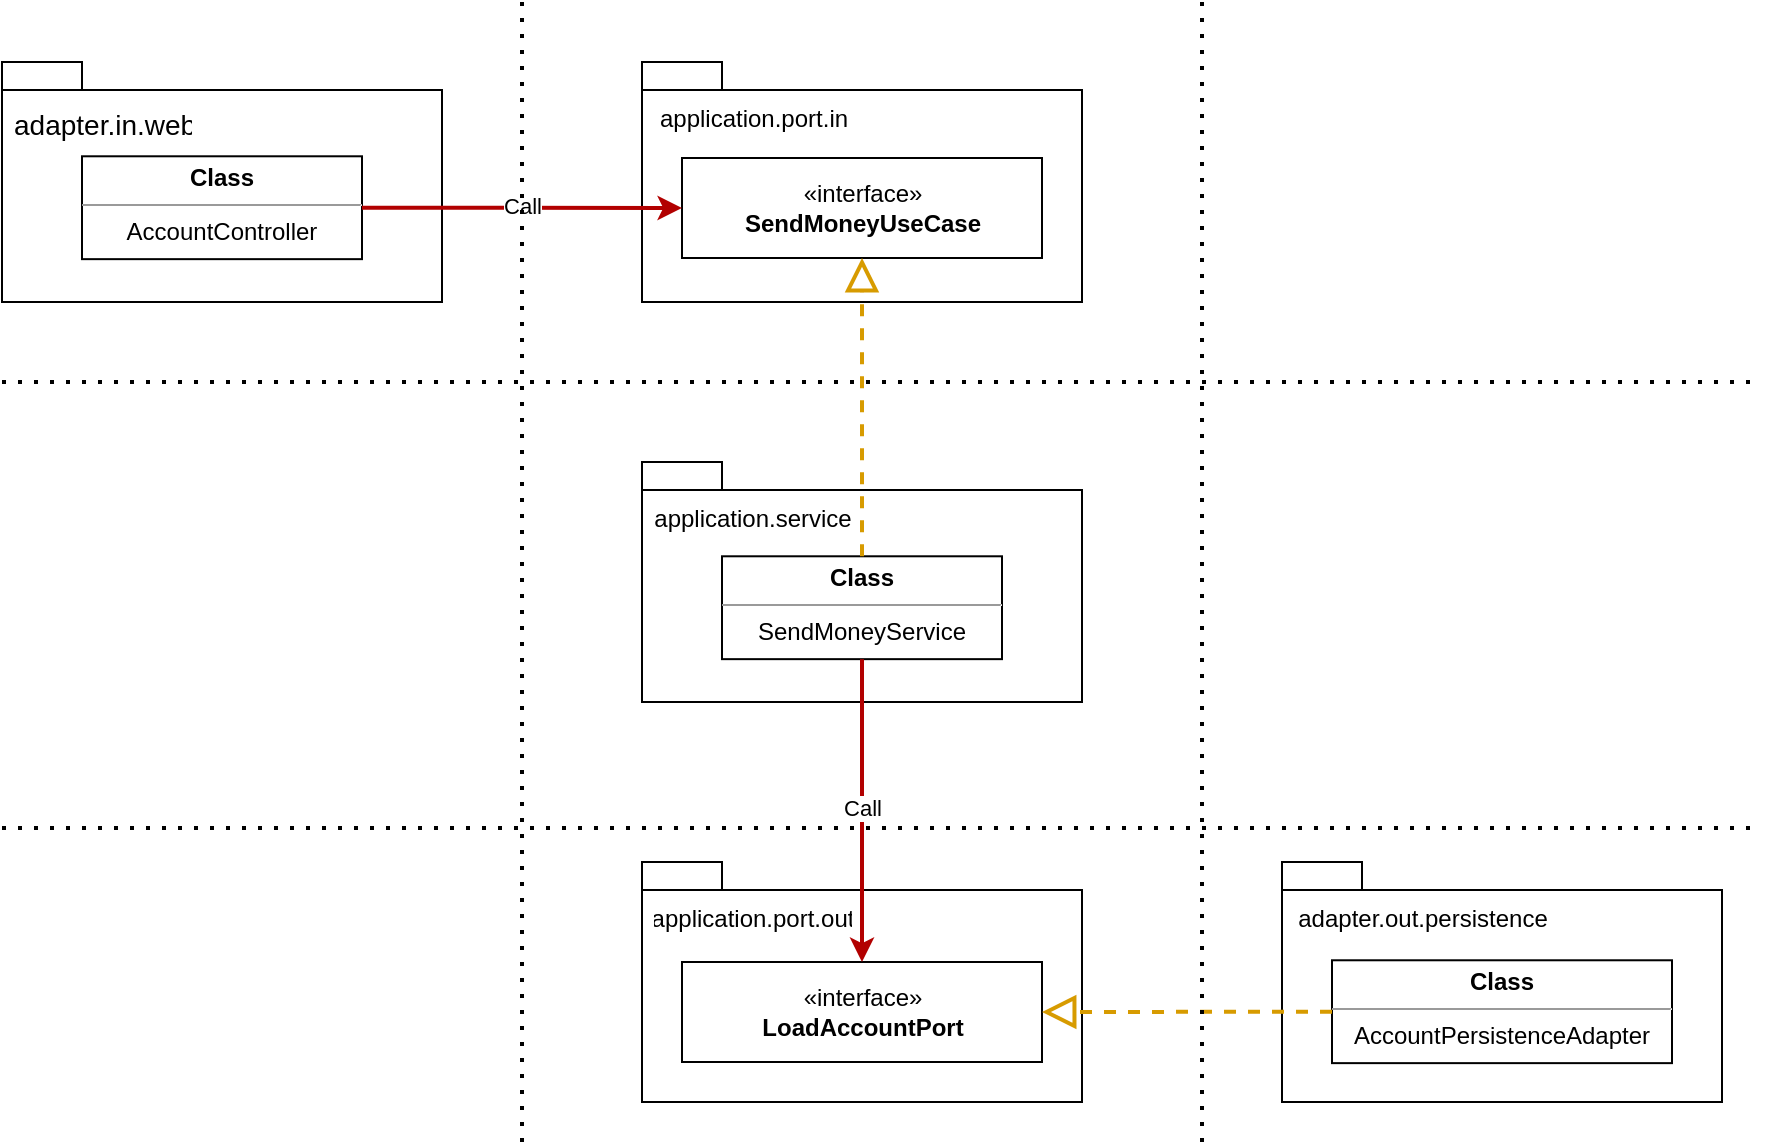 <mxfile version="14.6.13" type="device"><diagram id="6GEf30ZUJlvTG3hTVNuq" name="Page-1"><mxGraphModel dx="1342" dy="823" grid="1" gridSize="10" guides="1" tooltips="1" connect="1" arrows="1" fold="1" page="1" pageScale="1" pageWidth="1100" pageHeight="850" math="0" shadow="0"><root><mxCell id="0"/><mxCell id="1" parent="0"/><mxCell id="l_tDdWZ1iGcBqZvS5Zs7-5" value="" style="group" vertex="1" connectable="0" parent="1"><mxGeometry x="40" y="40" width="220" height="120" as="geometry"/></mxCell><mxCell id="l_tDdWZ1iGcBqZvS5Zs7-1" value="" style="shape=folder;fontStyle=1;spacingTop=10;tabWidth=40;tabHeight=14;tabPosition=left;html=1;" vertex="1" parent="l_tDdWZ1iGcBqZvS5Zs7-5"><mxGeometry width="220" height="120" as="geometry"/></mxCell><mxCell id="l_tDdWZ1iGcBqZvS5Zs7-2" value="adapter.in.web" style="text;strokeColor=none;fillColor=none;align=left;verticalAlign=top;spacingLeft=4;spacingRight=4;overflow=hidden;rotatable=0;points=[[0,0.5],[1,0.5]];portConstraint=eastwest;fontSize=14;" vertex="1" parent="l_tDdWZ1iGcBqZvS5Zs7-5"><mxGeometry y="16.286" width="100" height="22.286" as="geometry"/></mxCell><mxCell id="l_tDdWZ1iGcBqZvS5Zs7-3" value="&lt;p style=&quot;margin: 4px 0px 0px;&quot;&gt;&lt;b&gt;Class&lt;/b&gt;&lt;/p&gt;&lt;hr size=&quot;1&quot;&gt;&lt;div style=&quot;height: 2px&quot;&gt;AccountController&lt;/div&gt;" style="verticalAlign=middle;align=center;overflow=fill;fontSize=12;fontFamily=Helvetica;html=1;" vertex="1" parent="l_tDdWZ1iGcBqZvS5Zs7-5"><mxGeometry x="40" y="47.143" width="140" height="51.429" as="geometry"/></mxCell><mxCell id="l_tDdWZ1iGcBqZvS5Zs7-12" value="" style="group" vertex="1" connectable="0" parent="1"><mxGeometry x="360" y="40" width="220" height="120" as="geometry"/></mxCell><mxCell id="l_tDdWZ1iGcBqZvS5Zs7-7" value="" style="shape=folder;fontStyle=1;spacingTop=10;tabWidth=40;tabHeight=14;tabPosition=left;html=1;" vertex="1" parent="l_tDdWZ1iGcBqZvS5Zs7-12"><mxGeometry width="220" height="120" as="geometry"/></mxCell><mxCell id="l_tDdWZ1iGcBqZvS5Zs7-8" value="application.port.in" style="text;strokeColor=none;fillColor=none;align=center;verticalAlign=middle;spacingLeft=4;spacingRight=4;overflow=hidden;rotatable=0;points=[[0,0.5],[1,0.5]];portConstraint=eastwest;" vertex="1" parent="l_tDdWZ1iGcBqZvS5Zs7-12"><mxGeometry x="1" y="16.29" width="110" height="22.29" as="geometry"/></mxCell><mxCell id="l_tDdWZ1iGcBqZvS5Zs7-11" value="«interface»&lt;br&gt;&lt;b&gt;SendMoneyUseCase&lt;/b&gt;" style="html=1;fillColor=none;align=center;" vertex="1" parent="l_tDdWZ1iGcBqZvS5Zs7-12"><mxGeometry x="20" y="48" width="180" height="50" as="geometry"/></mxCell><mxCell id="l_tDdWZ1iGcBqZvS5Zs7-16" value="" style="endArrow=classic;html=1;strokeWidth=2;fillColor=#e51400;strokeColor=#B20000;exitX=1;exitY=0.5;exitDx=0;exitDy=0;entryX=0;entryY=0.5;entryDx=0;entryDy=0;" edge="1" parent="1" source="l_tDdWZ1iGcBqZvS5Zs7-3" target="l_tDdWZ1iGcBqZvS5Zs7-11"><mxGeometry relative="1" as="geometry"><mxPoint x="270" y="220" as="sourcePoint"/><mxPoint x="370" y="220" as="targetPoint"/></mxGeometry></mxCell><mxCell id="l_tDdWZ1iGcBqZvS5Zs7-17" value="Call" style="edgeLabel;resizable=0;html=1;align=center;verticalAlign=middle;" connectable="0" vertex="1" parent="l_tDdWZ1iGcBqZvS5Zs7-16"><mxGeometry relative="1" as="geometry"><mxPoint y="-1" as="offset"/></mxGeometry></mxCell><mxCell id="l_tDdWZ1iGcBqZvS5Zs7-22" value="" style="group" vertex="1" connectable="0" parent="1"><mxGeometry x="360" y="240" width="220" height="120" as="geometry"/></mxCell><mxCell id="l_tDdWZ1iGcBqZvS5Zs7-19" value="" style="shape=folder;fontStyle=1;spacingTop=10;tabWidth=40;tabHeight=14;tabPosition=left;html=1;" vertex="1" parent="l_tDdWZ1iGcBqZvS5Zs7-22"><mxGeometry width="220" height="120" as="geometry"/></mxCell><mxCell id="l_tDdWZ1iGcBqZvS5Zs7-20" value="application.service" style="text;strokeColor=none;fillColor=none;align=center;verticalAlign=middle;spacingLeft=4;spacingRight=4;overflow=hidden;rotatable=0;points=[[0,0.5],[1,0.5]];portConstraint=eastwest;" vertex="1" parent="l_tDdWZ1iGcBqZvS5Zs7-22"><mxGeometry x="1" y="16.29" width="109" height="22.29" as="geometry"/></mxCell><mxCell id="l_tDdWZ1iGcBqZvS5Zs7-21" value="&lt;p style=&quot;margin: 4px 0px 0px&quot;&gt;&lt;b&gt;Class&lt;/b&gt;&lt;/p&gt;&lt;hr size=&quot;1&quot;&gt;&lt;div style=&quot;height: 2px&quot;&gt;SendMoneyService&lt;/div&gt;" style="verticalAlign=middle;align=center;overflow=fill;fontSize=12;fontFamily=Helvetica;html=1;" vertex="1" parent="l_tDdWZ1iGcBqZvS5Zs7-22"><mxGeometry x="40" y="47.143" width="140" height="51.429" as="geometry"/></mxCell><mxCell id="l_tDdWZ1iGcBqZvS5Zs7-23" value="" style="endArrow=block;dashed=1;endFill=0;endSize=12;html=1;strokeWidth=2;entryX=0.5;entryY=1;entryDx=0;entryDy=0;fillColor=#ffe6cc;strokeColor=#d79b00;" edge="1" parent="1" source="l_tDdWZ1iGcBqZvS5Zs7-21" target="l_tDdWZ1iGcBqZvS5Zs7-11"><mxGeometry width="160" relative="1" as="geometry"><mxPoint x="600" y="420" as="sourcePoint"/><mxPoint x="760" y="420" as="targetPoint"/></mxGeometry></mxCell><mxCell id="l_tDdWZ1iGcBqZvS5Zs7-25" value="" style="shape=folder;fontStyle=1;spacingTop=10;tabWidth=40;tabHeight=14;tabPosition=left;html=1;" vertex="1" parent="1"><mxGeometry x="360" y="440" width="220" height="120" as="geometry"/></mxCell><mxCell id="l_tDdWZ1iGcBqZvS5Zs7-26" value="application.port.out" style="text;strokeColor=none;fillColor=none;align=center;verticalAlign=middle;spacingLeft=4;spacingRight=4;overflow=hidden;rotatable=0;points=[[0,0.5],[1,0.5]];portConstraint=eastwest;" vertex="1" parent="1"><mxGeometry x="361" y="456.29" width="109" height="22.29" as="geometry"/></mxCell><mxCell id="l_tDdWZ1iGcBqZvS5Zs7-29" value="«interface»&lt;br&gt;&lt;b&gt;LoadAccountPort&lt;/b&gt;" style="html=1;fillColor=none;align=center;" vertex="1" parent="1"><mxGeometry x="380" y="490" width="180" height="50" as="geometry"/></mxCell><mxCell id="l_tDdWZ1iGcBqZvS5Zs7-30" value="" style="endArrow=classic;html=1;strokeWidth=2;fillColor=#e51400;strokeColor=#B20000;exitX=0.5;exitY=1;exitDx=0;exitDy=0;" edge="1" parent="1" source="l_tDdWZ1iGcBqZvS5Zs7-21" target="l_tDdWZ1iGcBqZvS5Zs7-29"><mxGeometry relative="1" as="geometry"><mxPoint x="700" y="439.997" as="sourcePoint"/><mxPoint x="860" y="440.14" as="targetPoint"/></mxGeometry></mxCell><mxCell id="l_tDdWZ1iGcBqZvS5Zs7-31" value="Call" style="edgeLabel;resizable=0;html=1;align=center;verticalAlign=middle;" connectable="0" vertex="1" parent="l_tDdWZ1iGcBqZvS5Zs7-30"><mxGeometry relative="1" as="geometry"><mxPoint y="-1" as="offset"/></mxGeometry></mxCell><mxCell id="l_tDdWZ1iGcBqZvS5Zs7-32" value="" style="group" vertex="1" connectable="0" parent="1"><mxGeometry x="680" y="440" width="220" height="120" as="geometry"/></mxCell><mxCell id="l_tDdWZ1iGcBqZvS5Zs7-36" value="" style="group" vertex="1" connectable="0" parent="l_tDdWZ1iGcBqZvS5Zs7-32"><mxGeometry width="220" height="120" as="geometry"/></mxCell><mxCell id="l_tDdWZ1iGcBqZvS5Zs7-33" value="" style="shape=folder;fontStyle=1;spacingTop=10;tabWidth=40;tabHeight=14;tabPosition=left;html=1;" vertex="1" parent="l_tDdWZ1iGcBqZvS5Zs7-36"><mxGeometry width="220" height="120" as="geometry"/></mxCell><mxCell id="l_tDdWZ1iGcBqZvS5Zs7-34" value="adapter.out.persistence" style="text;strokeColor=none;fillColor=none;align=center;verticalAlign=middle;spacingLeft=4;spacingRight=4;overflow=hidden;rotatable=0;points=[[0,0.5],[1,0.5]];portConstraint=eastwest;" vertex="1" parent="l_tDdWZ1iGcBqZvS5Zs7-36"><mxGeometry x="1" y="16.29" width="139" height="22.29" as="geometry"/></mxCell><mxCell id="l_tDdWZ1iGcBqZvS5Zs7-35" value="&lt;p style=&quot;margin: 4px 0px 0px&quot;&gt;&lt;b&gt;Class&lt;/b&gt;&lt;/p&gt;&lt;hr size=&quot;1&quot;&gt;&lt;div style=&quot;height: 2px&quot;&gt;AccountPersistenceAdapter&lt;/div&gt;" style="verticalAlign=middle;align=center;overflow=fill;fontSize=12;fontFamily=Helvetica;html=1;" vertex="1" parent="l_tDdWZ1iGcBqZvS5Zs7-36"><mxGeometry x="25" y="49.14" width="170" height="51.43" as="geometry"/></mxCell><mxCell id="l_tDdWZ1iGcBqZvS5Zs7-37" value="" style="endArrow=block;dashed=1;endFill=0;endSize=12;html=1;strokeWidth=2;entryX=1;entryY=0.5;entryDx=0;entryDy=0;fillColor=#ffe6cc;strokeColor=#d79b00;exitX=0;exitY=0.5;exitDx=0;exitDy=0;" edge="1" parent="1" source="l_tDdWZ1iGcBqZvS5Zs7-35" target="l_tDdWZ1iGcBqZvS5Zs7-29"><mxGeometry width="160" relative="1" as="geometry"><mxPoint x="710" y="319.143" as="sourcePoint"/><mxPoint x="710" y="170" as="targetPoint"/></mxGeometry></mxCell><mxCell id="l_tDdWZ1iGcBqZvS5Zs7-38" value="" style="endArrow=none;dashed=1;html=1;dashPattern=1 3;strokeWidth=2;" edge="1" parent="1"><mxGeometry width="50" height="50" relative="1" as="geometry"><mxPoint x="300" y="580" as="sourcePoint"/><mxPoint x="300" y="10" as="targetPoint"/></mxGeometry></mxCell><mxCell id="l_tDdWZ1iGcBqZvS5Zs7-39" value="" style="endArrow=none;dashed=1;html=1;dashPattern=1 3;strokeWidth=2;" edge="1" parent="1"><mxGeometry width="50" height="50" relative="1" as="geometry"><mxPoint x="640" y="580" as="sourcePoint"/><mxPoint x="640" y="10" as="targetPoint"/></mxGeometry></mxCell><mxCell id="l_tDdWZ1iGcBqZvS5Zs7-40" value="" style="endArrow=none;dashed=1;html=1;dashPattern=1 3;strokeWidth=2;" edge="1" parent="1"><mxGeometry width="50" height="50" relative="1" as="geometry"><mxPoint x="40" y="200" as="sourcePoint"/><mxPoint x="920" y="200" as="targetPoint"/></mxGeometry></mxCell><mxCell id="l_tDdWZ1iGcBqZvS5Zs7-41" value="" style="endArrow=none;dashed=1;html=1;dashPattern=1 3;strokeWidth=2;" edge="1" parent="1"><mxGeometry width="50" height="50" relative="1" as="geometry"><mxPoint x="40" y="423" as="sourcePoint"/><mxPoint x="920" y="423" as="targetPoint"/></mxGeometry></mxCell></root></mxGraphModel></diagram></mxfile>